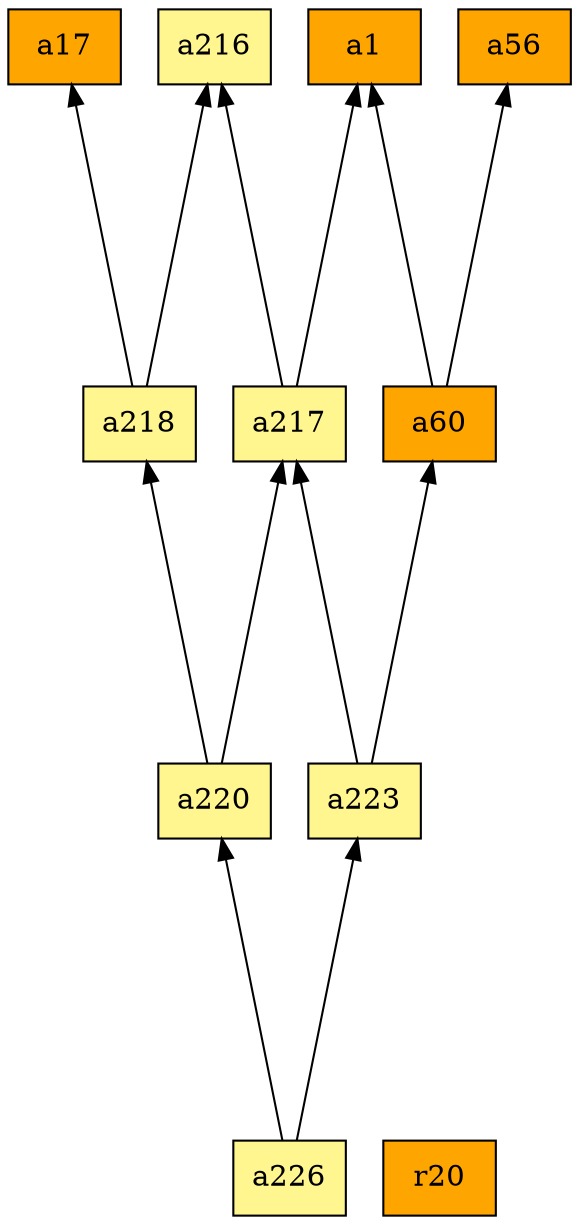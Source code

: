 digraph G {
rankdir=BT;ranksep="2.0";
"a220" [shape=record,fillcolor=khaki1,style=filled,label="{a220}"];
"a1" [shape=record,fillcolor=orange,style=filled,label="{a1}"];
"a216" [shape=record,fillcolor=khaki1,style=filled,label="{a216}"];
"a60" [shape=record,fillcolor=orange,style=filled,label="{a60}"];
"a56" [shape=record,fillcolor=orange,style=filled,label="{a56}"];
"a226" [shape=record,fillcolor=khaki1,style=filled,label="{a226}"];
"a223" [shape=record,fillcolor=khaki1,style=filled,label="{a223}"];
"a17" [shape=record,fillcolor=orange,style=filled,label="{a17}"];
"a217" [shape=record,fillcolor=khaki1,style=filled,label="{a217}"];
"r20" [shape=record,fillcolor=orange,style=filled,label="{r20}"];
"a218" [shape=record,fillcolor=khaki1,style=filled,label="{a218}"];
"a220" -> "a217"
"a220" -> "a218"
"a60" -> "a1"
"a60" -> "a56"
"a226" -> "a220"
"a226" -> "a223"
"a223" -> "a60"
"a223" -> "a217"
"a217" -> "a1"
"a217" -> "a216"
"a218" -> "a216"
"a218" -> "a17"
}